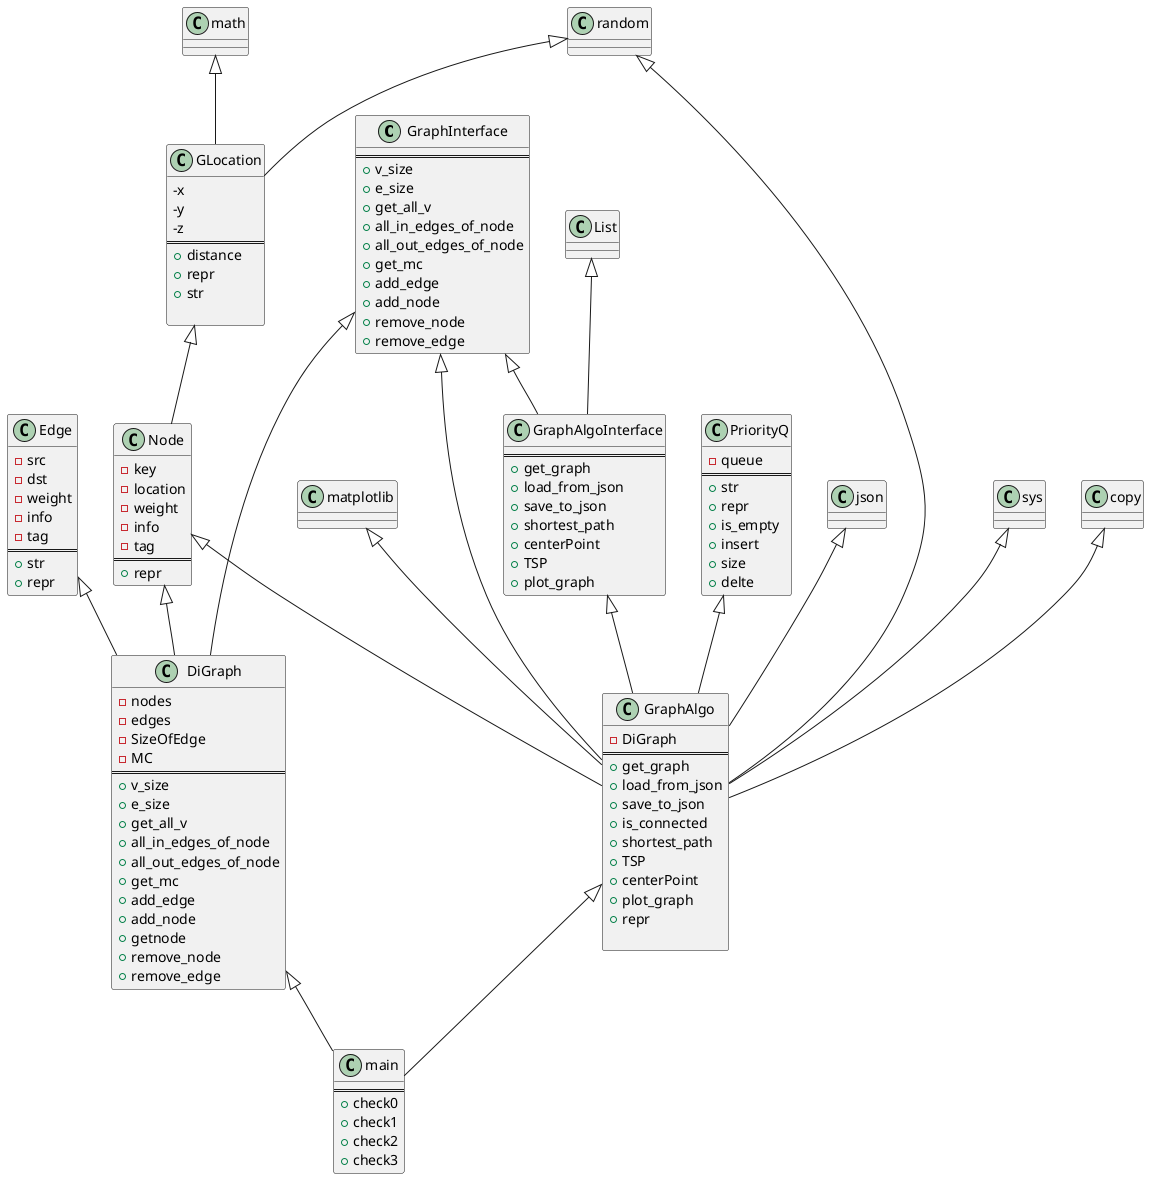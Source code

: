    @startuml
'https://plantuml.com/class-diagram

class GraphInterface {
==
+v_size
+e_size
+get_all_v
+all_in_edges_of_node
+all_out_edges_of_node
+get_mc
+add_edge
+add_node
+remove_node
+remove_edge
}
class GraphAlgoInterface{
==
+get_graph
+load_from_json
+save_to_json
+shortest_path
+centerPoint
+TSP
+plot_graph
}
class Edge{
-src
-dst
-weight
-info
-tag
==
+str
+repr
}
class GLocation{
-x
-y
-z
==
+distance
+repr
+str

}
class GraphAlgo{
-DiGraph
==
+get_graph
+load_from_json
+save_to_json
+is_connected
+shortest_path
+TSP
+centerPoint
+plot_graph
+repr

}
class DiGraph{
-nodes
-edges
-SizeOfEdge
-MC
==
+v_size
+e_size
+get_all_v
+all_in_edges_of_node
+all_out_edges_of_node
+get_mc
+add_edge
+add_node
+getnode
+remove_node
+remove_edge
}
class Node{
-key
-location
-weight
-info
-tag
==
+repr
}
class PriorityQ{
-queue
==
+str
+repr
+is_empty
+insert
+size
+delte
}
class main{
==
+check0
+check1
+check2
+check3
}

GraphAlgo <|-- main
DiGraph <|-- main

GLocation <|-- Node

math <|-- GLocation
random <|-- GLocation

 GraphInterface<|-- DiGraph
 Edge<|-- DiGraph
 Node<|-- DiGraph

json <|-- GraphAlgo
sys <|-- GraphAlgo
random <|-- GraphAlgo
copy <|-- GraphAlgo
PriorityQ <|-- GraphAlgo
GraphAlgoInterface <|-- GraphAlgo
Node <|-- GraphAlgo
GraphInterface<|-- GraphAlgo
matplotlib <|-- GraphAlgo


List <|-- GraphAlgoInterface
GraphInterface <|-- GraphAlgoInterface







@enduml